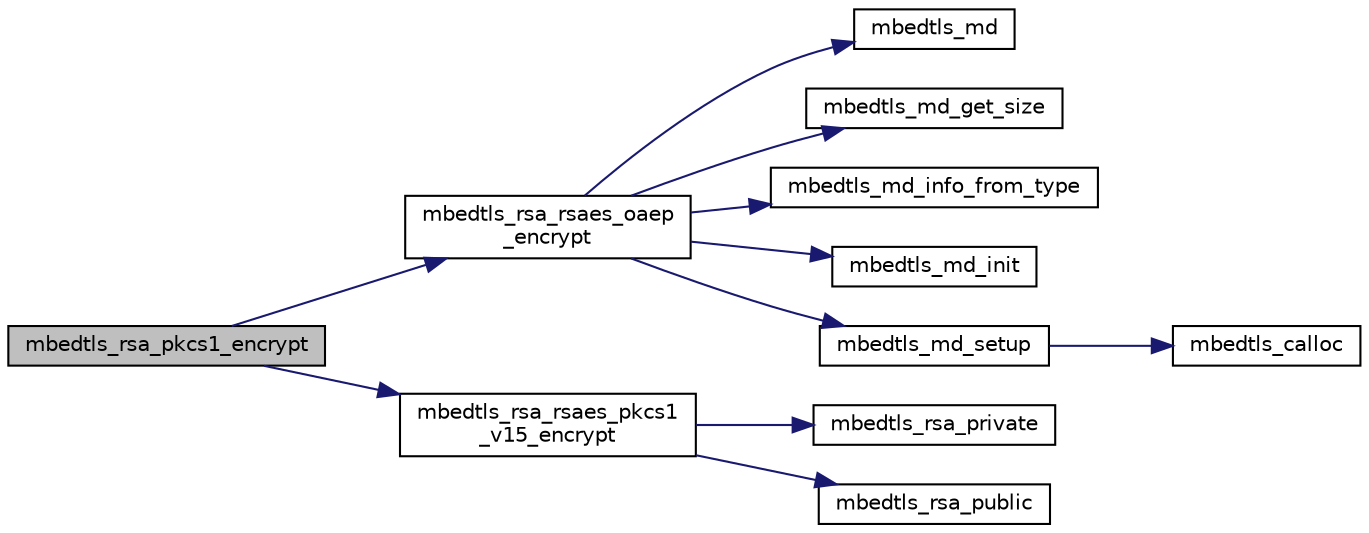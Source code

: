 digraph "mbedtls_rsa_pkcs1_encrypt"
{
 // LATEX_PDF_SIZE
  edge [fontname="Helvetica",fontsize="10",labelfontname="Helvetica",labelfontsize="10"];
  node [fontname="Helvetica",fontsize="10",shape=record];
  rankdir="LR";
  Node1 [label="mbedtls_rsa_pkcs1_encrypt",height=0.2,width=0.4,color="black", fillcolor="grey75", style="filled", fontcolor="black",tooltip="This function adds the message padding, then performs an RSA operation."];
  Node1 -> Node2 [color="midnightblue",fontsize="10",style="solid",fontname="Helvetica"];
  Node2 [label="mbedtls_rsa_rsaes_oaep\l_encrypt",height=0.2,width=0.4,color="black", fillcolor="white", style="filled",URL="$d1/d81/rsa_8c.html#ad2dda710a8a517d02220632bcf0eda13",tooltip="This function performs a PKCS#1 v2.1 OAEP encryption operation (RSAES-OAEP-ENCRYPT)."];
  Node2 -> Node3 [color="midnightblue",fontsize="10",style="solid",fontname="Helvetica"];
  Node3 [label="mbedtls_md",height=0.2,width=0.4,color="black", fillcolor="white", style="filled",URL="$d1/d7e/md_8c.html#a36c5d8bda1905e0434708f0ef5912dda",tooltip="This function calculates the message-digest of a buffer, with respect to a configurable message-diges..."];
  Node2 -> Node4 [color="midnightblue",fontsize="10",style="solid",fontname="Helvetica"];
  Node4 [label="mbedtls_md_get_size",height=0.2,width=0.4,color="black", fillcolor="white", style="filled",URL="$d1/d7e/md_8c.html#ae20f4ddcf2bbf2e59cafc6fab8c993d6",tooltip="This function extracts the message-digest size from the message-digest information structure."];
  Node2 -> Node5 [color="midnightblue",fontsize="10",style="solid",fontname="Helvetica"];
  Node5 [label="mbedtls_md_info_from_type",height=0.2,width=0.4,color="black", fillcolor="white", style="filled",URL="$d1/d7e/md_8c.html#aca53b51e0c8eb0e07c7eb4a3e6acfa0d",tooltip="This function returns the message-digest information associated with the given digest type."];
  Node2 -> Node6 [color="midnightblue",fontsize="10",style="solid",fontname="Helvetica"];
  Node6 [label="mbedtls_md_init",height=0.2,width=0.4,color="black", fillcolor="white", style="filled",URL="$d1/d7e/md_8c.html#ad8b02927ca10552e3cbf293fa8c10e24",tooltip="This function initializes a message-digest context without binding it to a particular message-digest ..."];
  Node2 -> Node7 [color="midnightblue",fontsize="10",style="solid",fontname="Helvetica"];
  Node7 [label="mbedtls_md_setup",height=0.2,width=0.4,color="black", fillcolor="white", style="filled",URL="$d1/d7e/md_8c.html#a1b858111212997b90bd7d2c71010a7ec",tooltip="This function selects the message digest algorithm to use, and allocates internal structures."];
  Node7 -> Node8 [color="midnightblue",fontsize="10",style="solid",fontname="Helvetica"];
  Node8 [label="mbedtls_calloc",height=0.2,width=0.4,color="black", fillcolor="white", style="filled",URL="$dc/d3f/platform_8c.html#a065dcb25fe2c4492a910bec761400ebe",tooltip=" "];
  Node1 -> Node9 [color="midnightblue",fontsize="10",style="solid",fontname="Helvetica"];
  Node9 [label="mbedtls_rsa_rsaes_pkcs1\l_v15_encrypt",height=0.2,width=0.4,color="black", fillcolor="white", style="filled",URL="$d1/d81/rsa_8c.html#a5037e3e29277b9d0dc3a4ef84b251f4e",tooltip="This function performs a PKCS#1 v1.5 encryption operation (RSAES-PKCS1-v1_5-ENCRYPT)."];
  Node9 -> Node10 [color="midnightblue",fontsize="10",style="solid",fontname="Helvetica"];
  Node10 [label="mbedtls_rsa_private",height=0.2,width=0.4,color="black", fillcolor="white", style="filled",URL="$d1/d81/rsa_8c.html#a3e016741ddaa354916ade4d48e9a0965",tooltip="This function performs an RSA private key operation."];
  Node9 -> Node11 [color="midnightblue",fontsize="10",style="solid",fontname="Helvetica"];
  Node11 [label="mbedtls_rsa_public",height=0.2,width=0.4,color="black", fillcolor="white", style="filled",URL="$d1/d81/rsa_8c.html#a9db0f76aff9a6ce179b6fbe329bf5569",tooltip="This function performs an RSA public key operation."];
}
